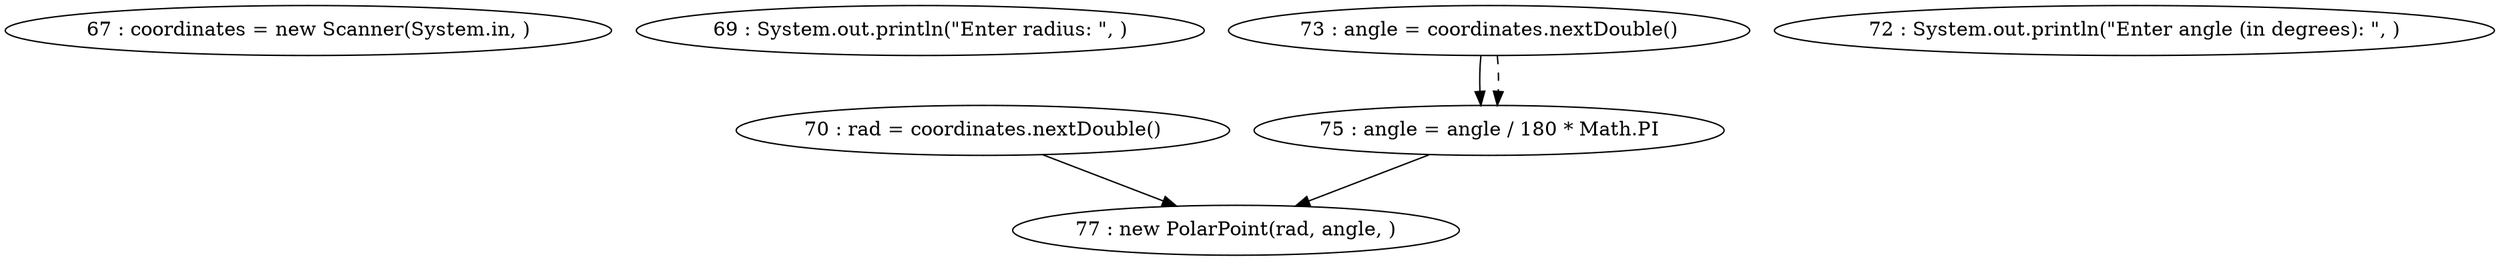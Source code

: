 digraph G {
"67 : coordinates = new Scanner(System.in, )"
"69 : System.out.println(\"Enter radius: \", )"
"70 : rad = coordinates.nextDouble()"
"70 : rad = coordinates.nextDouble()" -> "77 : new PolarPoint(rad, angle, )"
"72 : System.out.println(\"Enter angle (in degrees): \", )"
"73 : angle = coordinates.nextDouble()"
"73 : angle = coordinates.nextDouble()" -> "75 : angle = angle / 180 * Math.PI"
"73 : angle = coordinates.nextDouble()" -> "75 : angle = angle / 180 * Math.PI" [style=dashed]
"75 : angle = angle / 180 * Math.PI"
"75 : angle = angle / 180 * Math.PI" -> "77 : new PolarPoint(rad, angle, )"
"77 : new PolarPoint(rad, angle, )"
}